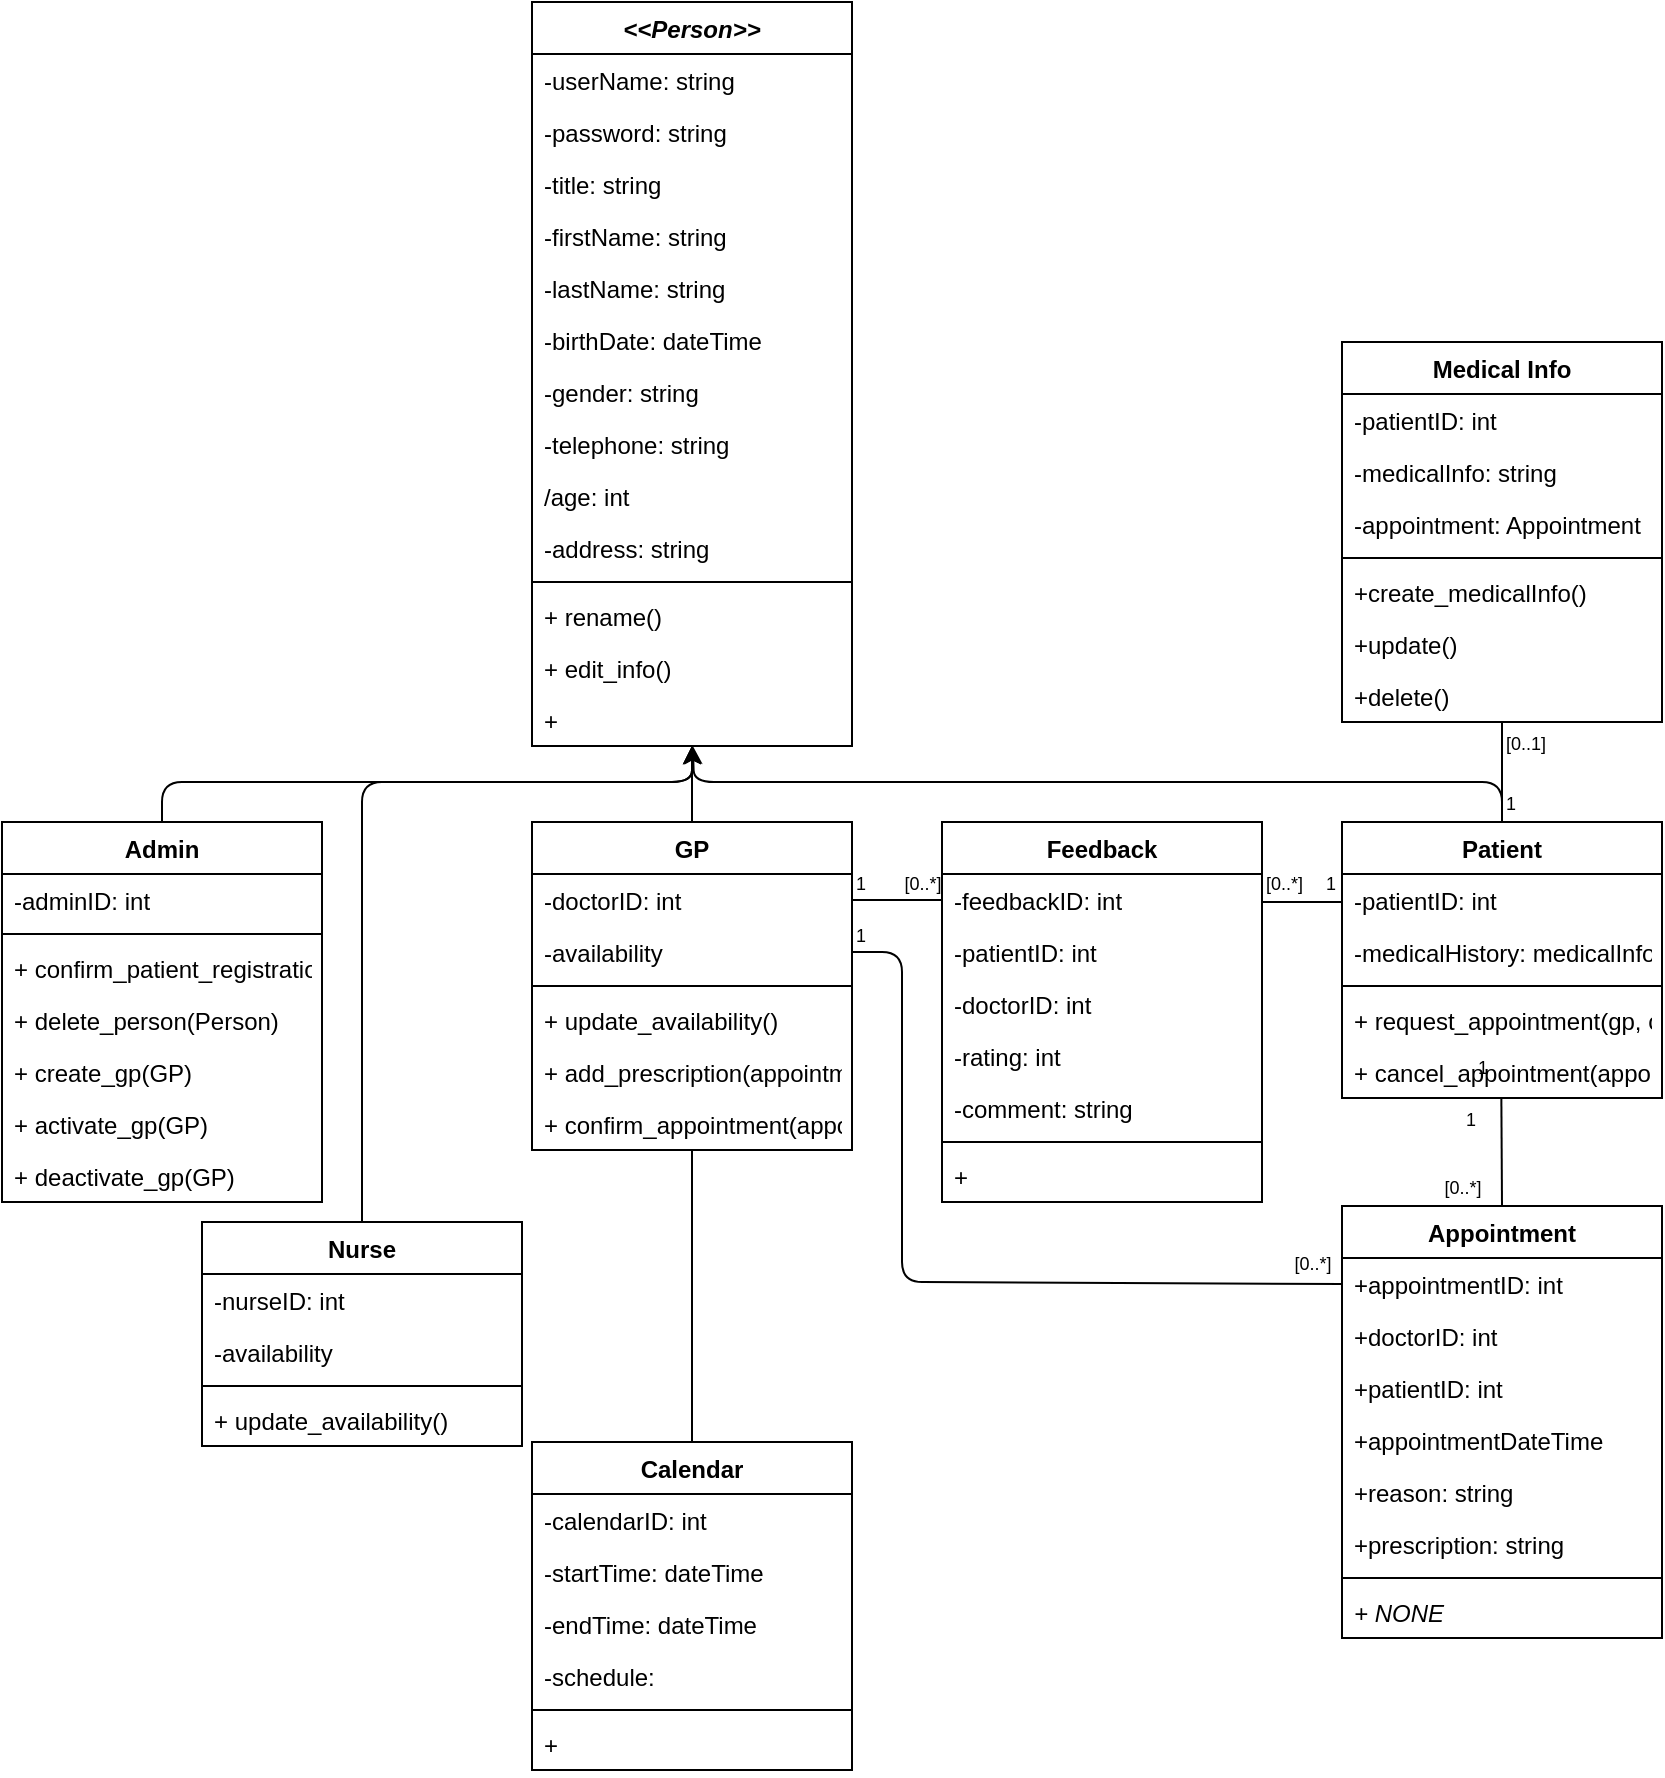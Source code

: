 <mxfile version="13.9.9" type="device"><diagram id="R2lEEEUBdFMjLlhIrx00" name="Page-1"><mxGraphModel dx="1422" dy="762" grid="1" gridSize="10" guides="1" tooltips="1" connect="1" arrows="1" fold="1" page="1" pageScale="1" pageWidth="850" pageHeight="1100" math="0" shadow="0" extFonts="Permanent Marker^https://fonts.googleapis.com/css?family=Permanent+Marker"><root><mxCell id="0"/><mxCell id="1" parent="0"/><mxCell id="ISO1HyLjYhswVXc-tyXL-13" value="&lt;&lt;Person&gt;&gt;" style="swimlane;fontStyle=3;align=center;verticalAlign=top;childLayout=stackLayout;horizontal=1;startSize=26;horizontalStack=0;resizeParent=1;resizeParentMax=0;resizeLast=0;collapsible=1;marginBottom=0;" parent="1" vertex="1"><mxGeometry x="275" y="40" width="160" height="372" as="geometry"/></mxCell><mxCell id="ISO1HyLjYhswVXc-tyXL-14" value="-userName: string" style="text;strokeColor=none;fillColor=none;align=left;verticalAlign=top;spacingLeft=4;spacingRight=4;overflow=hidden;rotatable=0;points=[[0,0.5],[1,0.5]];portConstraint=eastwest;" parent="ISO1HyLjYhswVXc-tyXL-13" vertex="1"><mxGeometry y="26" width="160" height="26" as="geometry"/></mxCell><mxCell id="ISO1HyLjYhswVXc-tyXL-17" value="-password: string" style="text;strokeColor=none;fillColor=none;align=left;verticalAlign=top;spacingLeft=4;spacingRight=4;overflow=hidden;rotatable=0;points=[[0,0.5],[1,0.5]];portConstraint=eastwest;" parent="ISO1HyLjYhswVXc-tyXL-13" vertex="1"><mxGeometry y="52" width="160" height="26" as="geometry"/></mxCell><mxCell id="ISO1HyLjYhswVXc-tyXL-18" value="-title: string" style="text;strokeColor=none;fillColor=none;align=left;verticalAlign=top;spacingLeft=4;spacingRight=4;overflow=hidden;rotatable=0;points=[[0,0.5],[1,0.5]];portConstraint=eastwest;" parent="ISO1HyLjYhswVXc-tyXL-13" vertex="1"><mxGeometry y="78" width="160" height="26" as="geometry"/></mxCell><mxCell id="ISO1HyLjYhswVXc-tyXL-19" value="-firstName: string" style="text;strokeColor=none;fillColor=none;align=left;verticalAlign=top;spacingLeft=4;spacingRight=4;overflow=hidden;rotatable=0;points=[[0,0.5],[1,0.5]];portConstraint=eastwest;" parent="ISO1HyLjYhswVXc-tyXL-13" vertex="1"><mxGeometry y="104" width="160" height="26" as="geometry"/></mxCell><mxCell id="ISO1HyLjYhswVXc-tyXL-20" value="-lastName: string" style="text;strokeColor=none;fillColor=none;align=left;verticalAlign=top;spacingLeft=4;spacingRight=4;overflow=hidden;rotatable=0;points=[[0,0.5],[1,0.5]];portConstraint=eastwest;" parent="ISO1HyLjYhswVXc-tyXL-13" vertex="1"><mxGeometry y="130" width="160" height="26" as="geometry"/></mxCell><mxCell id="ISO1HyLjYhswVXc-tyXL-21" value="-birthDate: dateTime" style="text;strokeColor=none;fillColor=none;align=left;verticalAlign=top;spacingLeft=4;spacingRight=4;overflow=hidden;rotatable=0;points=[[0,0.5],[1,0.5]];portConstraint=eastwest;" parent="ISO1HyLjYhswVXc-tyXL-13" vertex="1"><mxGeometry y="156" width="160" height="26" as="geometry"/></mxCell><mxCell id="ISO1HyLjYhswVXc-tyXL-22" value="-gender: string" style="text;strokeColor=none;fillColor=none;align=left;verticalAlign=top;spacingLeft=4;spacingRight=4;overflow=hidden;rotatable=0;points=[[0,0.5],[1,0.5]];portConstraint=eastwest;" parent="ISO1HyLjYhswVXc-tyXL-13" vertex="1"><mxGeometry y="182" width="160" height="26" as="geometry"/></mxCell><mxCell id="ISO1HyLjYhswVXc-tyXL-23" value="-telephone: string" style="text;strokeColor=none;fillColor=none;align=left;verticalAlign=top;spacingLeft=4;spacingRight=4;overflow=hidden;rotatable=0;points=[[0,0.5],[1,0.5]];portConstraint=eastwest;" parent="ISO1HyLjYhswVXc-tyXL-13" vertex="1"><mxGeometry y="208" width="160" height="26" as="geometry"/></mxCell><mxCell id="ISO1HyLjYhswVXc-tyXL-24" value="/age: int" style="text;strokeColor=none;fillColor=none;align=left;verticalAlign=top;spacingLeft=4;spacingRight=4;overflow=hidden;rotatable=0;points=[[0,0.5],[1,0.5]];portConstraint=eastwest;" parent="ISO1HyLjYhswVXc-tyXL-13" vertex="1"><mxGeometry y="234" width="160" height="26" as="geometry"/></mxCell><mxCell id="ISO1HyLjYhswVXc-tyXL-25" value="-address: string" style="text;strokeColor=none;fillColor=none;align=left;verticalAlign=top;spacingLeft=4;spacingRight=4;overflow=hidden;rotatable=0;points=[[0,0.5],[1,0.5]];portConstraint=eastwest;" parent="ISO1HyLjYhswVXc-tyXL-13" vertex="1"><mxGeometry y="260" width="160" height="26" as="geometry"/></mxCell><mxCell id="ISO1HyLjYhswVXc-tyXL-15" value="" style="line;strokeWidth=1;fillColor=none;align=left;verticalAlign=middle;spacingTop=-1;spacingLeft=3;spacingRight=3;rotatable=0;labelPosition=right;points=[];portConstraint=eastwest;" parent="ISO1HyLjYhswVXc-tyXL-13" vertex="1"><mxGeometry y="286" width="160" height="8" as="geometry"/></mxCell><mxCell id="ISO1HyLjYhswVXc-tyXL-16" value="+ rename()" style="text;strokeColor=none;fillColor=none;align=left;verticalAlign=top;spacingLeft=4;spacingRight=4;overflow=hidden;rotatable=0;points=[[0,0.5],[1,0.5]];portConstraint=eastwest;" parent="ISO1HyLjYhswVXc-tyXL-13" vertex="1"><mxGeometry y="294" width="160" height="26" as="geometry"/></mxCell><mxCell id="ISO1HyLjYhswVXc-tyXL-27" value="+ edit_info()" style="text;strokeColor=none;fillColor=none;align=left;verticalAlign=top;spacingLeft=4;spacingRight=4;overflow=hidden;rotatable=0;points=[[0,0.5],[1,0.5]];portConstraint=eastwest;" parent="ISO1HyLjYhswVXc-tyXL-13" vertex="1"><mxGeometry y="320" width="160" height="26" as="geometry"/></mxCell><mxCell id="ISO1HyLjYhswVXc-tyXL-28" value="+" style="text;strokeColor=none;fillColor=none;align=left;verticalAlign=top;spacingLeft=4;spacingRight=4;overflow=hidden;rotatable=0;points=[[0,0.5],[1,0.5]];portConstraint=eastwest;" parent="ISO1HyLjYhswVXc-tyXL-13" vertex="1"><mxGeometry y="346" width="160" height="26" as="geometry"/></mxCell><mxCell id="ISO1HyLjYhswVXc-tyXL-29" value="Admin" style="swimlane;fontStyle=1;align=center;verticalAlign=top;childLayout=stackLayout;horizontal=1;startSize=26;horizontalStack=0;resizeParent=1;resizeParentMax=0;resizeLast=0;collapsible=1;marginBottom=0;" parent="1" vertex="1"><mxGeometry x="10" y="450" width="160" height="190" as="geometry"/></mxCell><mxCell id="ISO1HyLjYhswVXc-tyXL-30" value="-adminID: int" style="text;strokeColor=none;fillColor=none;align=left;verticalAlign=top;spacingLeft=4;spacingRight=4;overflow=hidden;rotatable=0;points=[[0,0.5],[1,0.5]];portConstraint=eastwest;" parent="ISO1HyLjYhswVXc-tyXL-29" vertex="1"><mxGeometry y="26" width="160" height="26" as="geometry"/></mxCell><mxCell id="ISO1HyLjYhswVXc-tyXL-31" value="" style="line;strokeWidth=1;fillColor=none;align=left;verticalAlign=middle;spacingTop=-1;spacingLeft=3;spacingRight=3;rotatable=0;labelPosition=right;points=[];portConstraint=eastwest;" parent="ISO1HyLjYhswVXc-tyXL-29" vertex="1"><mxGeometry y="52" width="160" height="8" as="geometry"/></mxCell><mxCell id="ISO1HyLjYhswVXc-tyXL-32" value="+ confirm_patient_registration&#10;" style="text;strokeColor=none;fillColor=none;align=left;verticalAlign=top;spacingLeft=4;spacingRight=4;overflow=hidden;rotatable=0;points=[[0,0.5],[1,0.5]];portConstraint=eastwest;" parent="ISO1HyLjYhswVXc-tyXL-29" vertex="1"><mxGeometry y="60" width="160" height="26" as="geometry"/></mxCell><mxCell id="ISO1HyLjYhswVXc-tyXL-57" value="+ delete_person(Person)&#10;" style="text;strokeColor=none;fillColor=none;align=left;verticalAlign=top;spacingLeft=4;spacingRight=4;overflow=hidden;rotatable=0;points=[[0,0.5],[1,0.5]];portConstraint=eastwest;" parent="ISO1HyLjYhswVXc-tyXL-29" vertex="1"><mxGeometry y="86" width="160" height="26" as="geometry"/></mxCell><mxCell id="ISO1HyLjYhswVXc-tyXL-56" value="+ create_gp(GP)&#10;" style="text;strokeColor=none;fillColor=none;align=left;verticalAlign=top;spacingLeft=4;spacingRight=4;overflow=hidden;rotatable=0;points=[[0,0.5],[1,0.5]];portConstraint=eastwest;" parent="ISO1HyLjYhswVXc-tyXL-29" vertex="1"><mxGeometry y="112" width="160" height="26" as="geometry"/></mxCell><mxCell id="se7y-rnL7MhL9CLbH7iy-3" value="+ activate_gp(GP)&#10;" style="text;strokeColor=none;fillColor=none;align=left;verticalAlign=top;spacingLeft=4;spacingRight=4;overflow=hidden;rotatable=0;points=[[0,0.5],[1,0.5]];portConstraint=eastwest;" vertex="1" parent="ISO1HyLjYhswVXc-tyXL-29"><mxGeometry y="138" width="160" height="26" as="geometry"/></mxCell><mxCell id="se7y-rnL7MhL9CLbH7iy-4" value="+ deactivate_gp(GP)&#10;" style="text;strokeColor=none;fillColor=none;align=left;verticalAlign=top;spacingLeft=4;spacingRight=4;overflow=hidden;rotatable=0;points=[[0,0.5],[1,0.5]];portConstraint=eastwest;" vertex="1" parent="ISO1HyLjYhswVXc-tyXL-29"><mxGeometry y="164" width="160" height="26" as="geometry"/></mxCell><mxCell id="ISO1HyLjYhswVXc-tyXL-33" value="GP" style="swimlane;fontStyle=1;align=center;verticalAlign=top;childLayout=stackLayout;horizontal=1;startSize=26;horizontalStack=0;resizeParent=1;resizeParentMax=0;resizeLast=0;collapsible=1;marginBottom=0;" parent="1" vertex="1"><mxGeometry x="275" y="450" width="160" height="164" as="geometry"/></mxCell><mxCell id="ISO1HyLjYhswVXc-tyXL-34" value="-doctorID: int" style="text;strokeColor=none;fillColor=none;align=left;verticalAlign=top;spacingLeft=4;spacingRight=4;overflow=hidden;rotatable=0;points=[[0,0.5],[1,0.5]];portConstraint=eastwest;" parent="ISO1HyLjYhswVXc-tyXL-33" vertex="1"><mxGeometry y="26" width="160" height="26" as="geometry"/></mxCell><mxCell id="ISO1HyLjYhswVXc-tyXL-69" value="-availability" style="text;strokeColor=none;fillColor=none;align=left;verticalAlign=top;spacingLeft=4;spacingRight=4;overflow=hidden;rotatable=0;points=[[0,0.5],[1,0.5]];portConstraint=eastwest;" parent="ISO1HyLjYhswVXc-tyXL-33" vertex="1"><mxGeometry y="52" width="160" height="26" as="geometry"/></mxCell><mxCell id="ISO1HyLjYhswVXc-tyXL-35" value="" style="line;strokeWidth=1;fillColor=none;align=left;verticalAlign=middle;spacingTop=-1;spacingLeft=3;spacingRight=3;rotatable=0;labelPosition=right;points=[];portConstraint=eastwest;" parent="ISO1HyLjYhswVXc-tyXL-33" vertex="1"><mxGeometry y="78" width="160" height="8" as="geometry"/></mxCell><mxCell id="ISO1HyLjYhswVXc-tyXL-36" value="+ update_availability()" style="text;strokeColor=none;fillColor=none;align=left;verticalAlign=top;spacingLeft=4;spacingRight=4;overflow=hidden;rotatable=0;points=[[0,0.5],[1,0.5]];portConstraint=eastwest;" parent="ISO1HyLjYhswVXc-tyXL-33" vertex="1"><mxGeometry y="86" width="160" height="26" as="geometry"/></mxCell><mxCell id="se7y-rnL7MhL9CLbH7iy-2" value="+ add_prescription(appointment)" style="text;strokeColor=none;fillColor=none;align=left;verticalAlign=top;spacingLeft=4;spacingRight=4;overflow=hidden;rotatable=0;points=[[0,0.5],[1,0.5]];portConstraint=eastwest;" vertex="1" parent="ISO1HyLjYhswVXc-tyXL-33"><mxGeometry y="112" width="160" height="26" as="geometry"/></mxCell><mxCell id="se7y-rnL7MhL9CLbH7iy-5" value="+ confirm_appointment(appointment)" style="text;strokeColor=none;fillColor=none;align=left;verticalAlign=top;spacingLeft=4;spacingRight=4;overflow=hidden;rotatable=0;points=[[0,0.5],[1,0.5]];portConstraint=eastwest;" vertex="1" parent="ISO1HyLjYhswVXc-tyXL-33"><mxGeometry y="138" width="160" height="26" as="geometry"/></mxCell><mxCell id="ISO1HyLjYhswVXc-tyXL-37" value="Patient" style="swimlane;fontStyle=1;align=center;verticalAlign=top;childLayout=stackLayout;horizontal=1;startSize=26;horizontalStack=0;resizeParent=1;resizeParentMax=0;resizeLast=0;collapsible=1;marginBottom=0;" parent="1" vertex="1"><mxGeometry x="680" y="450" width="160" height="138" as="geometry"/></mxCell><mxCell id="ISO1HyLjYhswVXc-tyXL-38" value="-patientID: int" style="text;strokeColor=none;fillColor=none;align=left;verticalAlign=top;spacingLeft=4;spacingRight=4;overflow=hidden;rotatable=0;points=[[0,0.5],[1,0.5]];portConstraint=eastwest;" parent="ISO1HyLjYhswVXc-tyXL-37" vertex="1"><mxGeometry y="26" width="160" height="26" as="geometry"/></mxCell><mxCell id="6ONsAraLDPCB3ob8Wb5f-9" value="-medicalHistory: medicalInfo" style="text;strokeColor=none;fillColor=none;align=left;verticalAlign=top;spacingLeft=4;spacingRight=4;overflow=hidden;rotatable=0;points=[[0,0.5],[1,0.5]];portConstraint=eastwest;" parent="ISO1HyLjYhswVXc-tyXL-37" vertex="1"><mxGeometry y="52" width="160" height="26" as="geometry"/></mxCell><mxCell id="ISO1HyLjYhswVXc-tyXL-39" value="" style="line;strokeWidth=1;fillColor=none;align=left;verticalAlign=middle;spacingTop=-1;spacingLeft=3;spacingRight=3;rotatable=0;labelPosition=right;points=[];portConstraint=eastwest;" parent="ISO1HyLjYhswVXc-tyXL-37" vertex="1"><mxGeometry y="78" width="160" height="8" as="geometry"/></mxCell><mxCell id="ISO1HyLjYhswVXc-tyXL-40" value="+ request_appointment(gp, calendar, reason)" style="text;strokeColor=none;fillColor=none;align=left;verticalAlign=top;spacingLeft=4;spacingRight=4;overflow=hidden;rotatable=0;points=[[0,0.5],[1,0.5]];portConstraint=eastwest;" parent="ISO1HyLjYhswVXc-tyXL-37" vertex="1"><mxGeometry y="86" width="160" height="26" as="geometry"/></mxCell><mxCell id="ISO1HyLjYhswVXc-tyXL-68" value="+ cancel_appointment(appointmentID)" style="text;strokeColor=none;fillColor=none;align=left;verticalAlign=top;spacingLeft=4;spacingRight=4;overflow=hidden;rotatable=0;points=[[0,0.5],[1,0.5]];portConstraint=eastwest;" parent="ISO1HyLjYhswVXc-tyXL-37" vertex="1"><mxGeometry y="112" width="160" height="26" as="geometry"/></mxCell><mxCell id="ISO1HyLjYhswVXc-tyXL-41" value="Calendar" style="swimlane;fontStyle=1;align=center;verticalAlign=top;childLayout=stackLayout;horizontal=1;startSize=26;horizontalStack=0;resizeParent=1;resizeParentMax=0;resizeLast=0;collapsible=1;marginBottom=0;" parent="1" vertex="1"><mxGeometry x="275" y="760" width="160" height="164" as="geometry"/></mxCell><mxCell id="ISO1HyLjYhswVXc-tyXL-42" value="-calendarID: int" style="text;strokeColor=none;fillColor=none;align=left;verticalAlign=top;spacingLeft=4;spacingRight=4;overflow=hidden;rotatable=0;points=[[0,0.5],[1,0.5]];portConstraint=eastwest;" parent="ISO1HyLjYhswVXc-tyXL-41" vertex="1"><mxGeometry y="26" width="160" height="26" as="geometry"/></mxCell><mxCell id="ISO1HyLjYhswVXc-tyXL-61" value="-startTime: dateTime" style="text;strokeColor=none;fillColor=none;align=left;verticalAlign=top;spacingLeft=4;spacingRight=4;overflow=hidden;rotatable=0;points=[[0,0.5],[1,0.5]];portConstraint=eastwest;" parent="ISO1HyLjYhswVXc-tyXL-41" vertex="1"><mxGeometry y="52" width="160" height="26" as="geometry"/></mxCell><mxCell id="ISO1HyLjYhswVXc-tyXL-62" value="-endTime: dateTime" style="text;strokeColor=none;fillColor=none;align=left;verticalAlign=top;spacingLeft=4;spacingRight=4;overflow=hidden;rotatable=0;points=[[0,0.5],[1,0.5]];portConstraint=eastwest;" parent="ISO1HyLjYhswVXc-tyXL-41" vertex="1"><mxGeometry y="78" width="160" height="26" as="geometry"/></mxCell><mxCell id="6ONsAraLDPCB3ob8Wb5f-26" value="-schedule:" style="text;strokeColor=none;fillColor=none;align=left;verticalAlign=top;spacingLeft=4;spacingRight=4;overflow=hidden;rotatable=0;points=[[0,0.5],[1,0.5]];portConstraint=eastwest;" parent="ISO1HyLjYhswVXc-tyXL-41" vertex="1"><mxGeometry y="104" width="160" height="26" as="geometry"/></mxCell><mxCell id="ISO1HyLjYhswVXc-tyXL-43" value="" style="line;strokeWidth=1;fillColor=none;align=left;verticalAlign=middle;spacingTop=-1;spacingLeft=3;spacingRight=3;rotatable=0;labelPosition=right;points=[];portConstraint=eastwest;" parent="ISO1HyLjYhswVXc-tyXL-41" vertex="1"><mxGeometry y="130" width="160" height="8" as="geometry"/></mxCell><mxCell id="ISO1HyLjYhswVXc-tyXL-44" value="+" style="text;strokeColor=none;fillColor=none;align=left;verticalAlign=top;spacingLeft=4;spacingRight=4;overflow=hidden;rotatable=0;points=[[0,0.5],[1,0.5]];portConstraint=eastwest;" parent="ISO1HyLjYhswVXc-tyXL-41" vertex="1"><mxGeometry y="138" width="160" height="26" as="geometry"/></mxCell><mxCell id="ISO1HyLjYhswVXc-tyXL-45" value="Appointment" style="swimlane;fontStyle=1;align=center;verticalAlign=top;childLayout=stackLayout;horizontal=1;startSize=26;horizontalStack=0;resizeParent=1;resizeParentMax=0;resizeLast=0;collapsible=1;marginBottom=0;" parent="1" vertex="1"><mxGeometry x="680" y="642" width="160" height="216" as="geometry"/></mxCell><mxCell id="ISO1HyLjYhswVXc-tyXL-46" value="+appointmentID: int" style="text;strokeColor=none;fillColor=none;align=left;verticalAlign=top;spacingLeft=4;spacingRight=4;overflow=hidden;rotatable=0;points=[[0,0.5],[1,0.5]];portConstraint=eastwest;" parent="ISO1HyLjYhswVXc-tyXL-45" vertex="1"><mxGeometry y="26" width="160" height="26" as="geometry"/></mxCell><mxCell id="ISO1HyLjYhswVXc-tyXL-83" value="+doctorID: int" style="text;strokeColor=none;fillColor=none;align=left;verticalAlign=top;spacingLeft=4;spacingRight=4;overflow=hidden;rotatable=0;points=[[0,0.5],[1,0.5]];portConstraint=eastwest;" parent="ISO1HyLjYhswVXc-tyXL-45" vertex="1"><mxGeometry y="52" width="160" height="26" as="geometry"/></mxCell><mxCell id="ISO1HyLjYhswVXc-tyXL-84" value="+patientID: int" style="text;strokeColor=none;fillColor=none;align=left;verticalAlign=top;spacingLeft=4;spacingRight=4;overflow=hidden;rotatable=0;points=[[0,0.5],[1,0.5]];portConstraint=eastwest;" parent="ISO1HyLjYhswVXc-tyXL-45" vertex="1"><mxGeometry y="78" width="160" height="26" as="geometry"/></mxCell><mxCell id="ISO1HyLjYhswVXc-tyXL-85" value="+appointmentDateTime" style="text;strokeColor=none;fillColor=none;align=left;verticalAlign=top;spacingLeft=4;spacingRight=4;overflow=hidden;rotatable=0;points=[[0,0.5],[1,0.5]];portConstraint=eastwest;" parent="ISO1HyLjYhswVXc-tyXL-45" vertex="1"><mxGeometry y="104" width="160" height="26" as="geometry"/></mxCell><mxCell id="6ONsAraLDPCB3ob8Wb5f-15" value="+reason: string" style="text;strokeColor=none;fillColor=none;align=left;verticalAlign=top;spacingLeft=4;spacingRight=4;overflow=hidden;rotatable=0;points=[[0,0.5],[1,0.5]];portConstraint=eastwest;" parent="ISO1HyLjYhswVXc-tyXL-45" vertex="1"><mxGeometry y="130" width="160" height="26" as="geometry"/></mxCell><mxCell id="6ONsAraLDPCB3ob8Wb5f-25" value="+prescription: string" style="text;strokeColor=none;fillColor=none;align=left;verticalAlign=top;spacingLeft=4;spacingRight=4;overflow=hidden;rotatable=0;points=[[0,0.5],[1,0.5]];portConstraint=eastwest;" parent="ISO1HyLjYhswVXc-tyXL-45" vertex="1"><mxGeometry y="156" width="160" height="26" as="geometry"/></mxCell><mxCell id="ISO1HyLjYhswVXc-tyXL-47" value="" style="line;strokeWidth=1;fillColor=none;align=left;verticalAlign=middle;spacingTop=-1;spacingLeft=3;spacingRight=3;rotatable=0;labelPosition=right;points=[];portConstraint=eastwest;" parent="ISO1HyLjYhswVXc-tyXL-45" vertex="1"><mxGeometry y="182" width="160" height="8" as="geometry"/></mxCell><mxCell id="se7y-rnL7MhL9CLbH7iy-6" value="+ NONE" style="text;strokeColor=none;fillColor=none;align=left;verticalAlign=top;spacingLeft=4;spacingRight=4;overflow=hidden;rotatable=0;points=[[0,0.5],[1,0.5]];portConstraint=eastwest;fontStyle=2" vertex="1" parent="ISO1HyLjYhswVXc-tyXL-45"><mxGeometry y="190" width="160" height="26" as="geometry"/></mxCell><mxCell id="ISO1HyLjYhswVXc-tyXL-50" value="" style="endArrow=classic;html=1;exitX=0.5;exitY=0;exitDx=0;exitDy=0;" parent="1" source="ISO1HyLjYhswVXc-tyXL-29" target="ISO1HyLjYhswVXc-tyXL-28" edge="1"><mxGeometry width="50" height="50" relative="1" as="geometry"><mxPoint x="500" y="420" as="sourcePoint"/><mxPoint x="640" y="400" as="targetPoint"/><Array as="points"><mxPoint x="90" y="430"/><mxPoint x="355" y="430"/></Array></mxGeometry></mxCell><mxCell id="ISO1HyLjYhswVXc-tyXL-52" value="" style="endArrow=classic;html=1;exitX=0.5;exitY=0;exitDx=0;exitDy=0;" parent="1" source="ISO1HyLjYhswVXc-tyXL-33" target="ISO1HyLjYhswVXc-tyXL-28" edge="1"><mxGeometry width="50" height="50" relative="1" as="geometry"><mxPoint x="450" y="380" as="sourcePoint"/><mxPoint x="500" y="330" as="targetPoint"/></mxGeometry></mxCell><mxCell id="ISO1HyLjYhswVXc-tyXL-54" value="" style="endArrow=classic;html=1;exitX=0.5;exitY=0;exitDx=0;exitDy=0;" parent="1" source="ISO1HyLjYhswVXc-tyXL-37" target="ISO1HyLjYhswVXc-tyXL-28" edge="1"><mxGeometry width="50" height="50" relative="1" as="geometry"><mxPoint x="190" y="450" as="sourcePoint"/><mxPoint x="400" y="420" as="targetPoint"/><Array as="points"><mxPoint x="760" y="430"/><mxPoint x="356" y="430"/></Array></mxGeometry></mxCell><mxCell id="ISO1HyLjYhswVXc-tyXL-58" value="" style="endArrow=none;html=1;exitX=0.5;exitY=0;exitDx=0;exitDy=0;entryX=0.498;entryY=1.012;entryDx=0;entryDy=0;entryPerimeter=0;" parent="1" source="ISO1HyLjYhswVXc-tyXL-45" target="ISO1HyLjYhswVXc-tyXL-68" edge="1"><mxGeometry width="50" height="50" relative="1" as="geometry"><mxPoint x="490" y="572" as="sourcePoint"/><mxPoint x="760" y="614" as="targetPoint"/></mxGeometry></mxCell><mxCell id="ISO1HyLjYhswVXc-tyXL-59" value="&lt;font style=&quot;font-size: 9px&quot;&gt;[0..*]&lt;/font&gt;" style="text;html=1;align=center;verticalAlign=middle;resizable=0;points=[];autosize=1;" parent="1" vertex="1"><mxGeometry x="725" y="622" width="30" height="20" as="geometry"/></mxCell><mxCell id="ISO1HyLjYhswVXc-tyXL-60" value="&lt;font style=&quot;font-size: 9px&quot;&gt;1&lt;/font&gt;" style="text;html=1;align=center;verticalAlign=middle;resizable=0;points=[];autosize=1;" parent="1" vertex="1"><mxGeometry x="740" y="562" width="20" height="20" as="geometry"/></mxCell><mxCell id="ISO1HyLjYhswVXc-tyXL-63" value="" style="endArrow=none;html=1;exitX=0.5;exitY=0;exitDx=0;exitDy=0;entryX=0.5;entryY=1;entryDx=0;entryDy=0;" parent="1" source="ISO1HyLjYhswVXc-tyXL-41" target="ISO1HyLjYhswVXc-tyXL-33" edge="1"><mxGeometry width="50" height="50" relative="1" as="geometry"><mxPoint x="580" y="600" as="sourcePoint"/><mxPoint x="580" y="546" as="targetPoint"/></mxGeometry></mxCell><mxCell id="ISO1HyLjYhswVXc-tyXL-64" value="Feedback" style="swimlane;fontStyle=1;align=center;verticalAlign=top;childLayout=stackLayout;horizontal=1;startSize=26;horizontalStack=0;resizeParent=1;resizeParentMax=0;resizeLast=0;collapsible=1;marginBottom=0;" parent="1" vertex="1"><mxGeometry x="480" y="450" width="160" height="190" as="geometry"/></mxCell><mxCell id="ISO1HyLjYhswVXc-tyXL-65" value="-feedbackID: int" style="text;strokeColor=none;fillColor=none;align=left;verticalAlign=top;spacingLeft=4;spacingRight=4;overflow=hidden;rotatable=0;points=[[0,0.5],[1,0.5]];portConstraint=eastwest;" parent="ISO1HyLjYhswVXc-tyXL-64" vertex="1"><mxGeometry y="26" width="160" height="26" as="geometry"/></mxCell><mxCell id="ISO1HyLjYhswVXc-tyXL-70" value="-patientID: int" style="text;strokeColor=none;fillColor=none;align=left;verticalAlign=top;spacingLeft=4;spacingRight=4;overflow=hidden;rotatable=0;points=[[0,0.5],[1,0.5]];portConstraint=eastwest;" parent="ISO1HyLjYhswVXc-tyXL-64" vertex="1"><mxGeometry y="52" width="160" height="26" as="geometry"/></mxCell><mxCell id="ISO1HyLjYhswVXc-tyXL-71" value="-doctorID: int" style="text;strokeColor=none;fillColor=none;align=left;verticalAlign=top;spacingLeft=4;spacingRight=4;overflow=hidden;rotatable=0;points=[[0,0.5],[1,0.5]];portConstraint=eastwest;" parent="ISO1HyLjYhswVXc-tyXL-64" vertex="1"><mxGeometry y="78" width="160" height="26" as="geometry"/></mxCell><mxCell id="ISO1HyLjYhswVXc-tyXL-72" value="-rating: int" style="text;strokeColor=none;fillColor=none;align=left;verticalAlign=top;spacingLeft=4;spacingRight=4;overflow=hidden;rotatable=0;points=[[0,0.5],[1,0.5]];portConstraint=eastwest;" parent="ISO1HyLjYhswVXc-tyXL-64" vertex="1"><mxGeometry y="104" width="160" height="26" as="geometry"/></mxCell><mxCell id="ISO1HyLjYhswVXc-tyXL-73" value="-comment: string" style="text;strokeColor=none;fillColor=none;align=left;verticalAlign=top;spacingLeft=4;spacingRight=4;overflow=hidden;rotatable=0;points=[[0,0.5],[1,0.5]];portConstraint=eastwest;" parent="ISO1HyLjYhswVXc-tyXL-64" vertex="1"><mxGeometry y="130" width="160" height="26" as="geometry"/></mxCell><mxCell id="ISO1HyLjYhswVXc-tyXL-66" value="" style="line;strokeWidth=1;fillColor=none;align=left;verticalAlign=middle;spacingTop=-1;spacingLeft=3;spacingRight=3;rotatable=0;labelPosition=right;points=[];portConstraint=eastwest;" parent="ISO1HyLjYhswVXc-tyXL-64" vertex="1"><mxGeometry y="156" width="160" height="8" as="geometry"/></mxCell><mxCell id="ISO1HyLjYhswVXc-tyXL-67" value="+" style="text;strokeColor=none;fillColor=none;align=left;verticalAlign=top;spacingLeft=4;spacingRight=4;overflow=hidden;rotatable=0;points=[[0,0.5],[1,0.5]];portConstraint=eastwest;" parent="ISO1HyLjYhswVXc-tyXL-64" vertex="1"><mxGeometry y="164" width="160" height="26" as="geometry"/></mxCell><mxCell id="ISO1HyLjYhswVXc-tyXL-77" value="" style="endArrow=none;html=1;entryX=1;entryY=0.5;entryDx=0;entryDy=0;exitX=0;exitY=0.5;exitDx=0;exitDy=0;" parent="1" source="ISO1HyLjYhswVXc-tyXL-65" target="ISO1HyLjYhswVXc-tyXL-34" edge="1"><mxGeometry width="50" height="50" relative="1" as="geometry"><mxPoint x="470" y="500" as="sourcePoint"/><mxPoint x="450" y="480" as="targetPoint"/></mxGeometry></mxCell><mxCell id="ISO1HyLjYhswVXc-tyXL-78" value="" style="endArrow=none;html=1;entryX=1;entryY=0.5;entryDx=0;entryDy=0;" parent="1" edge="1"><mxGeometry width="50" height="50" relative="1" as="geometry"><mxPoint x="680" y="490" as="sourcePoint"/><mxPoint x="640" y="490.0" as="targetPoint"/></mxGeometry></mxCell><mxCell id="ISO1HyLjYhswVXc-tyXL-79" value="&lt;font style=&quot;font-size: 9px&quot;&gt;[0..*]&lt;/font&gt;" style="text;html=1;align=center;verticalAlign=middle;resizable=0;points=[];autosize=1;" parent="1" vertex="1"><mxGeometry x="455" y="470" width="30" height="20" as="geometry"/></mxCell><mxCell id="ISO1HyLjYhswVXc-tyXL-80" value="&lt;font style=&quot;font-size: 9px&quot;&gt;1&lt;/font&gt;" style="text;html=1;align=left;verticalAlign=middle;resizable=0;points=[];autosize=1;" parent="1" vertex="1"><mxGeometry x="435" y="470" width="20" height="20" as="geometry"/></mxCell><mxCell id="ISO1HyLjYhswVXc-tyXL-81" value="&lt;font style=&quot;font-size: 9px&quot;&gt;1&lt;/font&gt;" style="text;html=1;align=left;verticalAlign=middle;resizable=0;points=[];autosize=1;" parent="1" vertex="1"><mxGeometry x="670" y="470" width="20" height="20" as="geometry"/></mxCell><mxCell id="ISO1HyLjYhswVXc-tyXL-82" value="&lt;font style=&quot;font-size: 9px&quot;&gt;[0..*]&lt;/font&gt;" style="text;html=1;align=left;verticalAlign=middle;resizable=0;points=[];autosize=1;" parent="1" vertex="1"><mxGeometry x="640" y="470" width="30" height="20" as="geometry"/></mxCell><mxCell id="ISO1HyLjYhswVXc-tyXL-87" value="" style="endArrow=none;html=1;entryX=0;entryY=0.5;entryDx=0;entryDy=0;exitX=1;exitY=0.5;exitDx=0;exitDy=0;" parent="1" source="ISO1HyLjYhswVXc-tyXL-69" target="ISO1HyLjYhswVXc-tyXL-46" edge="1"><mxGeometry width="50" height="50" relative="1" as="geometry"><mxPoint x="440" y="660" as="sourcePoint"/><mxPoint x="510" y="630" as="targetPoint"/><Array as="points"><mxPoint x="460" y="515"/><mxPoint x="460" y="680"/></Array></mxGeometry></mxCell><mxCell id="ISO1HyLjYhswVXc-tyXL-88" value="&lt;font style=&quot;font-size: 9px&quot;&gt;[0..*]&lt;/font&gt;" style="text;html=1;align=center;verticalAlign=middle;resizable=0;points=[];autosize=1;" parent="1" vertex="1"><mxGeometry x="650" y="660" width="30" height="20" as="geometry"/></mxCell><mxCell id="ISO1HyLjYhswVXc-tyXL-89" value="&lt;font style=&quot;font-size: 9px&quot;&gt;1&lt;/font&gt;" style="text;html=1;align=left;verticalAlign=middle;resizable=0;points=[];autosize=1;" parent="1" vertex="1"><mxGeometry x="435" y="496" width="20" height="20" as="geometry"/></mxCell><mxCell id="6ONsAraLDPCB3ob8Wb5f-2" value="" style="endArrow=none;html=1;exitX=0.5;exitY=0;exitDx=0;exitDy=0;" parent="1" source="ISO1HyLjYhswVXc-tyXL-37" edge="1"><mxGeometry width="50" height="50" relative="1" as="geometry"><mxPoint x="760" y="394" as="sourcePoint"/><mxPoint x="760" y="400" as="targetPoint"/></mxGeometry></mxCell><mxCell id="6ONsAraLDPCB3ob8Wb5f-3" value="Medical Info" style="swimlane;fontStyle=1;align=center;verticalAlign=top;childLayout=stackLayout;horizontal=1;startSize=26;horizontalStack=0;resizeParent=1;resizeParentMax=0;resizeLast=0;collapsible=1;marginBottom=0;" parent="1" vertex="1"><mxGeometry x="680" y="210" width="160" height="190" as="geometry"/></mxCell><mxCell id="6ONsAraLDPCB3ob8Wb5f-4" value="-patientID: int" style="text;strokeColor=none;fillColor=none;align=left;verticalAlign=top;spacingLeft=4;spacingRight=4;overflow=hidden;rotatable=0;points=[[0,0.5],[1,0.5]];portConstraint=eastwest;" parent="6ONsAraLDPCB3ob8Wb5f-3" vertex="1"><mxGeometry y="26" width="160" height="26" as="geometry"/></mxCell><mxCell id="6ONsAraLDPCB3ob8Wb5f-5" value="-medicalInfo: string&#10;" style="text;strokeColor=none;fillColor=none;align=left;verticalAlign=top;spacingLeft=4;spacingRight=4;overflow=hidden;rotatable=0;points=[[0,0.5],[1,0.5]];portConstraint=eastwest;" parent="6ONsAraLDPCB3ob8Wb5f-3" vertex="1"><mxGeometry y="52" width="160" height="26" as="geometry"/></mxCell><mxCell id="6ONsAraLDPCB3ob8Wb5f-6" value="-appointment: Appointment" style="text;strokeColor=none;fillColor=none;align=left;verticalAlign=top;spacingLeft=4;spacingRight=4;overflow=hidden;rotatable=0;points=[[0,0.5],[1,0.5]];portConstraint=eastwest;" parent="6ONsAraLDPCB3ob8Wb5f-3" vertex="1"><mxGeometry y="78" width="160" height="26" as="geometry"/></mxCell><mxCell id="6ONsAraLDPCB3ob8Wb5f-7" value="" style="line;strokeWidth=1;fillColor=none;align=left;verticalAlign=middle;spacingTop=-1;spacingLeft=3;spacingRight=3;rotatable=0;labelPosition=right;points=[];portConstraint=eastwest;" parent="6ONsAraLDPCB3ob8Wb5f-3" vertex="1"><mxGeometry y="104" width="160" height="8" as="geometry"/></mxCell><mxCell id="6ONsAraLDPCB3ob8Wb5f-8" value="+create_medicalInfo()" style="text;strokeColor=none;fillColor=none;align=left;verticalAlign=top;spacingLeft=4;spacingRight=4;overflow=hidden;rotatable=0;points=[[0,0.5],[1,0.5]];portConstraint=eastwest;" parent="6ONsAraLDPCB3ob8Wb5f-3" vertex="1"><mxGeometry y="112" width="160" height="26" as="geometry"/></mxCell><mxCell id="6ONsAraLDPCB3ob8Wb5f-10" value="+update()&#10;" style="text;strokeColor=none;fillColor=none;align=left;verticalAlign=top;spacingLeft=4;spacingRight=4;overflow=hidden;rotatable=0;points=[[0,0.5],[1,0.5]];portConstraint=eastwest;" parent="6ONsAraLDPCB3ob8Wb5f-3" vertex="1"><mxGeometry y="138" width="160" height="26" as="geometry"/></mxCell><mxCell id="6ONsAraLDPCB3ob8Wb5f-11" value="+delete()" style="text;strokeColor=none;fillColor=none;align=left;verticalAlign=top;spacingLeft=4;spacingRight=4;overflow=hidden;rotatable=0;points=[[0,0.5],[1,0.5]];portConstraint=eastwest;" parent="6ONsAraLDPCB3ob8Wb5f-3" vertex="1"><mxGeometry y="164" width="160" height="26" as="geometry"/></mxCell><mxCell id="6ONsAraLDPCB3ob8Wb5f-13" value="&lt;font style=&quot;font-size: 9px&quot;&gt;[0..1]&lt;/font&gt;" style="text;html=1;align=left;verticalAlign=middle;resizable=0;points=[];autosize=1;" parent="1" vertex="1"><mxGeometry x="760" y="400" width="40" height="20" as="geometry"/></mxCell><mxCell id="6ONsAraLDPCB3ob8Wb5f-14" value="&lt;font style=&quot;font-size: 9px&quot;&gt;1&lt;/font&gt;" style="text;html=1;align=left;verticalAlign=middle;resizable=0;points=[];autosize=1;" parent="1" vertex="1"><mxGeometry x="760" y="430" width="20" height="20" as="geometry"/></mxCell><mxCell id="6ONsAraLDPCB3ob8Wb5f-16" value="&lt;font style=&quot;font-size: 9px&quot;&gt;1&lt;/font&gt;" style="text;html=1;align=left;verticalAlign=middle;resizable=0;points=[];autosize=1;" parent="1" vertex="1"><mxGeometry x="740" y="588" width="20" height="20" as="geometry"/></mxCell><mxCell id="6ONsAraLDPCB3ob8Wb5f-18" value="Nurse" style="swimlane;fontStyle=1;align=center;verticalAlign=top;childLayout=stackLayout;horizontal=1;startSize=26;horizontalStack=0;resizeParent=1;resizeParentMax=0;resizeLast=0;collapsible=1;marginBottom=0;" parent="1" vertex="1"><mxGeometry x="110" y="650" width="160" height="112" as="geometry"/></mxCell><mxCell id="6ONsAraLDPCB3ob8Wb5f-19" value="-nurseID: int" style="text;strokeColor=none;fillColor=none;align=left;verticalAlign=top;spacingLeft=4;spacingRight=4;overflow=hidden;rotatable=0;points=[[0,0.5],[1,0.5]];portConstraint=eastwest;" parent="6ONsAraLDPCB3ob8Wb5f-18" vertex="1"><mxGeometry y="26" width="160" height="26" as="geometry"/></mxCell><mxCell id="6ONsAraLDPCB3ob8Wb5f-20" value="-availability" style="text;strokeColor=none;fillColor=none;align=left;verticalAlign=top;spacingLeft=4;spacingRight=4;overflow=hidden;rotatable=0;points=[[0,0.5],[1,0.5]];portConstraint=eastwest;" parent="6ONsAraLDPCB3ob8Wb5f-18" vertex="1"><mxGeometry y="52" width="160" height="26" as="geometry"/></mxCell><mxCell id="6ONsAraLDPCB3ob8Wb5f-21" value="" style="line;strokeWidth=1;fillColor=none;align=left;verticalAlign=middle;spacingTop=-1;spacingLeft=3;spacingRight=3;rotatable=0;labelPosition=right;points=[];portConstraint=eastwest;" parent="6ONsAraLDPCB3ob8Wb5f-18" vertex="1"><mxGeometry y="78" width="160" height="8" as="geometry"/></mxCell><mxCell id="6ONsAraLDPCB3ob8Wb5f-22" value="+ update_availability()" style="text;strokeColor=none;fillColor=none;align=left;verticalAlign=top;spacingLeft=4;spacingRight=4;overflow=hidden;rotatable=0;points=[[0,0.5],[1,0.5]];portConstraint=eastwest;" parent="6ONsAraLDPCB3ob8Wb5f-18" vertex="1"><mxGeometry y="86" width="160" height="26" as="geometry"/></mxCell><mxCell id="6ONsAraLDPCB3ob8Wb5f-23" value="" style="endArrow=classic;html=1;exitX=0.5;exitY=0;exitDx=0;exitDy=0;" parent="1" source="6ONsAraLDPCB3ob8Wb5f-18" target="ISO1HyLjYhswVXc-tyXL-28" edge="1"><mxGeometry width="50" height="50" relative="1" as="geometry"><mxPoint x="100" y="460" as="sourcePoint"/><mxPoint x="330" y="430" as="targetPoint"/><Array as="points"><mxPoint x="190" y="430"/><mxPoint x="355" y="430"/></Array></mxGeometry></mxCell></root></mxGraphModel></diagram></mxfile>